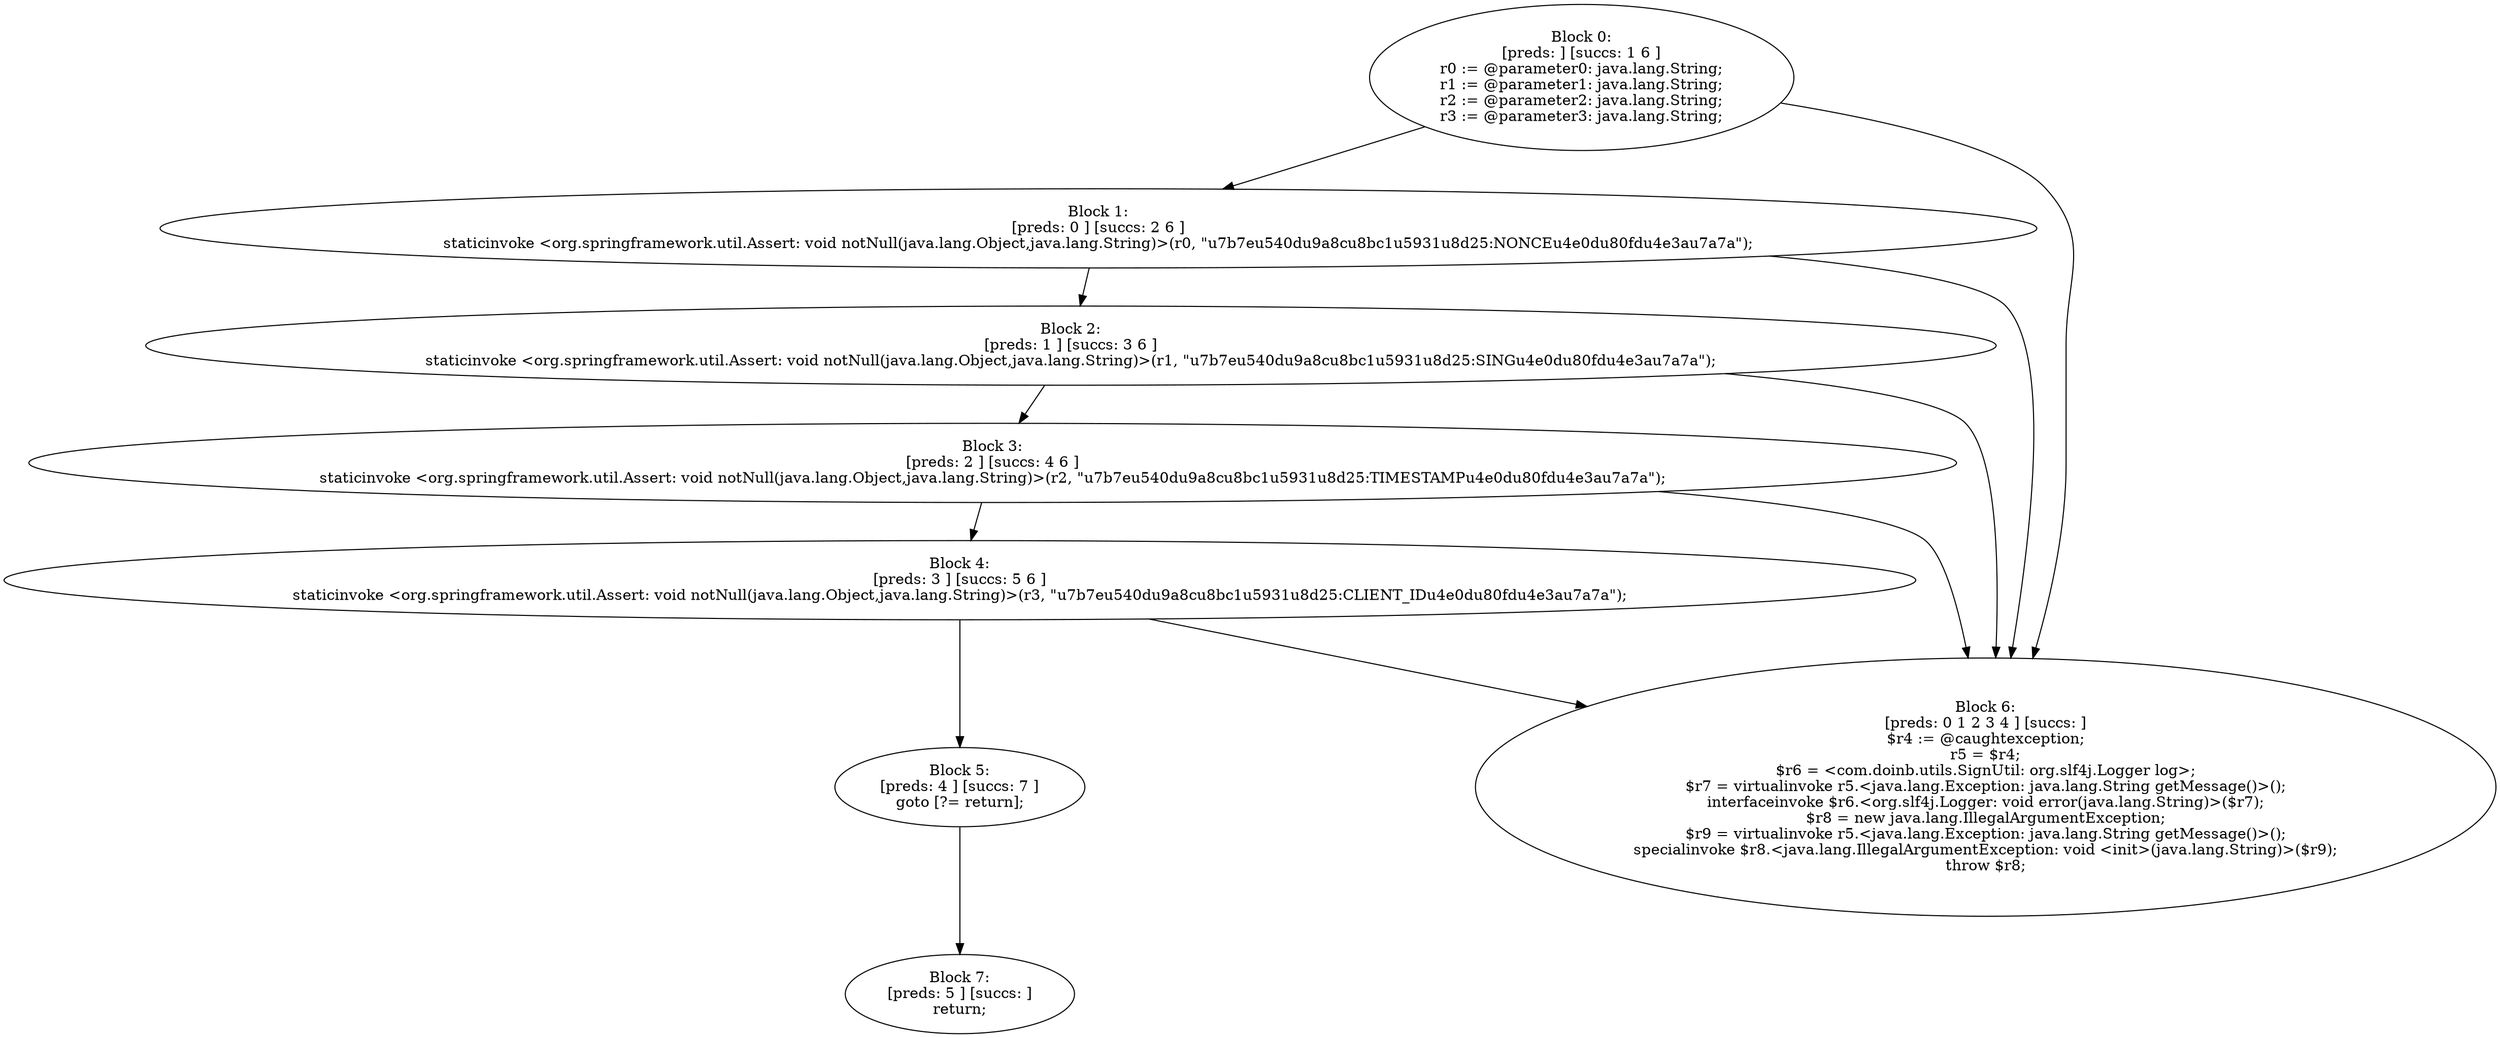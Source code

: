 digraph "unitGraph" {
    "Block 0:
[preds: ] [succs: 1 6 ]
r0 := @parameter0: java.lang.String;
r1 := @parameter1: java.lang.String;
r2 := @parameter2: java.lang.String;
r3 := @parameter3: java.lang.String;
"
    "Block 1:
[preds: 0 ] [succs: 2 6 ]
staticinvoke <org.springframework.util.Assert: void notNull(java.lang.Object,java.lang.String)>(r0, \"\u7b7e\u540d\u9a8c\u8bc1\u5931\u8d25:NONCE\u4e0d\u80fd\u4e3a\u7a7a\");
"
    "Block 2:
[preds: 1 ] [succs: 3 6 ]
staticinvoke <org.springframework.util.Assert: void notNull(java.lang.Object,java.lang.String)>(r1, \"\u7b7e\u540d\u9a8c\u8bc1\u5931\u8d25:SING\u4e0d\u80fd\u4e3a\u7a7a\");
"
    "Block 3:
[preds: 2 ] [succs: 4 6 ]
staticinvoke <org.springframework.util.Assert: void notNull(java.lang.Object,java.lang.String)>(r2, \"\u7b7e\u540d\u9a8c\u8bc1\u5931\u8d25:TIMESTAMP\u4e0d\u80fd\u4e3a\u7a7a\");
"
    "Block 4:
[preds: 3 ] [succs: 5 6 ]
staticinvoke <org.springframework.util.Assert: void notNull(java.lang.Object,java.lang.String)>(r3, \"\u7b7e\u540d\u9a8c\u8bc1\u5931\u8d25:CLIENT_ID\u4e0d\u80fd\u4e3a\u7a7a\");
"
    "Block 5:
[preds: 4 ] [succs: 7 ]
goto [?= return];
"
    "Block 6:
[preds: 0 1 2 3 4 ] [succs: ]
$r4 := @caughtexception;
r5 = $r4;
$r6 = <com.doinb.utils.SignUtil: org.slf4j.Logger log>;
$r7 = virtualinvoke r5.<java.lang.Exception: java.lang.String getMessage()>();
interfaceinvoke $r6.<org.slf4j.Logger: void error(java.lang.String)>($r7);
$r8 = new java.lang.IllegalArgumentException;
$r9 = virtualinvoke r5.<java.lang.Exception: java.lang.String getMessage()>();
specialinvoke $r8.<java.lang.IllegalArgumentException: void <init>(java.lang.String)>($r9);
throw $r8;
"
    "Block 7:
[preds: 5 ] [succs: ]
return;
"
    "Block 0:
[preds: ] [succs: 1 6 ]
r0 := @parameter0: java.lang.String;
r1 := @parameter1: java.lang.String;
r2 := @parameter2: java.lang.String;
r3 := @parameter3: java.lang.String;
"->"Block 1:
[preds: 0 ] [succs: 2 6 ]
staticinvoke <org.springframework.util.Assert: void notNull(java.lang.Object,java.lang.String)>(r0, \"\u7b7e\u540d\u9a8c\u8bc1\u5931\u8d25:NONCE\u4e0d\u80fd\u4e3a\u7a7a\");
";
    "Block 0:
[preds: ] [succs: 1 6 ]
r0 := @parameter0: java.lang.String;
r1 := @parameter1: java.lang.String;
r2 := @parameter2: java.lang.String;
r3 := @parameter3: java.lang.String;
"->"Block 6:
[preds: 0 1 2 3 4 ] [succs: ]
$r4 := @caughtexception;
r5 = $r4;
$r6 = <com.doinb.utils.SignUtil: org.slf4j.Logger log>;
$r7 = virtualinvoke r5.<java.lang.Exception: java.lang.String getMessage()>();
interfaceinvoke $r6.<org.slf4j.Logger: void error(java.lang.String)>($r7);
$r8 = new java.lang.IllegalArgumentException;
$r9 = virtualinvoke r5.<java.lang.Exception: java.lang.String getMessage()>();
specialinvoke $r8.<java.lang.IllegalArgumentException: void <init>(java.lang.String)>($r9);
throw $r8;
";
    "Block 1:
[preds: 0 ] [succs: 2 6 ]
staticinvoke <org.springframework.util.Assert: void notNull(java.lang.Object,java.lang.String)>(r0, \"\u7b7e\u540d\u9a8c\u8bc1\u5931\u8d25:NONCE\u4e0d\u80fd\u4e3a\u7a7a\");
"->"Block 2:
[preds: 1 ] [succs: 3 6 ]
staticinvoke <org.springframework.util.Assert: void notNull(java.lang.Object,java.lang.String)>(r1, \"\u7b7e\u540d\u9a8c\u8bc1\u5931\u8d25:SING\u4e0d\u80fd\u4e3a\u7a7a\");
";
    "Block 1:
[preds: 0 ] [succs: 2 6 ]
staticinvoke <org.springframework.util.Assert: void notNull(java.lang.Object,java.lang.String)>(r0, \"\u7b7e\u540d\u9a8c\u8bc1\u5931\u8d25:NONCE\u4e0d\u80fd\u4e3a\u7a7a\");
"->"Block 6:
[preds: 0 1 2 3 4 ] [succs: ]
$r4 := @caughtexception;
r5 = $r4;
$r6 = <com.doinb.utils.SignUtil: org.slf4j.Logger log>;
$r7 = virtualinvoke r5.<java.lang.Exception: java.lang.String getMessage()>();
interfaceinvoke $r6.<org.slf4j.Logger: void error(java.lang.String)>($r7);
$r8 = new java.lang.IllegalArgumentException;
$r9 = virtualinvoke r5.<java.lang.Exception: java.lang.String getMessage()>();
specialinvoke $r8.<java.lang.IllegalArgumentException: void <init>(java.lang.String)>($r9);
throw $r8;
";
    "Block 2:
[preds: 1 ] [succs: 3 6 ]
staticinvoke <org.springframework.util.Assert: void notNull(java.lang.Object,java.lang.String)>(r1, \"\u7b7e\u540d\u9a8c\u8bc1\u5931\u8d25:SING\u4e0d\u80fd\u4e3a\u7a7a\");
"->"Block 3:
[preds: 2 ] [succs: 4 6 ]
staticinvoke <org.springframework.util.Assert: void notNull(java.lang.Object,java.lang.String)>(r2, \"\u7b7e\u540d\u9a8c\u8bc1\u5931\u8d25:TIMESTAMP\u4e0d\u80fd\u4e3a\u7a7a\");
";
    "Block 2:
[preds: 1 ] [succs: 3 6 ]
staticinvoke <org.springframework.util.Assert: void notNull(java.lang.Object,java.lang.String)>(r1, \"\u7b7e\u540d\u9a8c\u8bc1\u5931\u8d25:SING\u4e0d\u80fd\u4e3a\u7a7a\");
"->"Block 6:
[preds: 0 1 2 3 4 ] [succs: ]
$r4 := @caughtexception;
r5 = $r4;
$r6 = <com.doinb.utils.SignUtil: org.slf4j.Logger log>;
$r7 = virtualinvoke r5.<java.lang.Exception: java.lang.String getMessage()>();
interfaceinvoke $r6.<org.slf4j.Logger: void error(java.lang.String)>($r7);
$r8 = new java.lang.IllegalArgumentException;
$r9 = virtualinvoke r5.<java.lang.Exception: java.lang.String getMessage()>();
specialinvoke $r8.<java.lang.IllegalArgumentException: void <init>(java.lang.String)>($r9);
throw $r8;
";
    "Block 3:
[preds: 2 ] [succs: 4 6 ]
staticinvoke <org.springframework.util.Assert: void notNull(java.lang.Object,java.lang.String)>(r2, \"\u7b7e\u540d\u9a8c\u8bc1\u5931\u8d25:TIMESTAMP\u4e0d\u80fd\u4e3a\u7a7a\");
"->"Block 4:
[preds: 3 ] [succs: 5 6 ]
staticinvoke <org.springframework.util.Assert: void notNull(java.lang.Object,java.lang.String)>(r3, \"\u7b7e\u540d\u9a8c\u8bc1\u5931\u8d25:CLIENT_ID\u4e0d\u80fd\u4e3a\u7a7a\");
";
    "Block 3:
[preds: 2 ] [succs: 4 6 ]
staticinvoke <org.springframework.util.Assert: void notNull(java.lang.Object,java.lang.String)>(r2, \"\u7b7e\u540d\u9a8c\u8bc1\u5931\u8d25:TIMESTAMP\u4e0d\u80fd\u4e3a\u7a7a\");
"->"Block 6:
[preds: 0 1 2 3 4 ] [succs: ]
$r4 := @caughtexception;
r5 = $r4;
$r6 = <com.doinb.utils.SignUtil: org.slf4j.Logger log>;
$r7 = virtualinvoke r5.<java.lang.Exception: java.lang.String getMessage()>();
interfaceinvoke $r6.<org.slf4j.Logger: void error(java.lang.String)>($r7);
$r8 = new java.lang.IllegalArgumentException;
$r9 = virtualinvoke r5.<java.lang.Exception: java.lang.String getMessage()>();
specialinvoke $r8.<java.lang.IllegalArgumentException: void <init>(java.lang.String)>($r9);
throw $r8;
";
    "Block 4:
[preds: 3 ] [succs: 5 6 ]
staticinvoke <org.springframework.util.Assert: void notNull(java.lang.Object,java.lang.String)>(r3, \"\u7b7e\u540d\u9a8c\u8bc1\u5931\u8d25:CLIENT_ID\u4e0d\u80fd\u4e3a\u7a7a\");
"->"Block 5:
[preds: 4 ] [succs: 7 ]
goto [?= return];
";
    "Block 4:
[preds: 3 ] [succs: 5 6 ]
staticinvoke <org.springframework.util.Assert: void notNull(java.lang.Object,java.lang.String)>(r3, \"\u7b7e\u540d\u9a8c\u8bc1\u5931\u8d25:CLIENT_ID\u4e0d\u80fd\u4e3a\u7a7a\");
"->"Block 6:
[preds: 0 1 2 3 4 ] [succs: ]
$r4 := @caughtexception;
r5 = $r4;
$r6 = <com.doinb.utils.SignUtil: org.slf4j.Logger log>;
$r7 = virtualinvoke r5.<java.lang.Exception: java.lang.String getMessage()>();
interfaceinvoke $r6.<org.slf4j.Logger: void error(java.lang.String)>($r7);
$r8 = new java.lang.IllegalArgumentException;
$r9 = virtualinvoke r5.<java.lang.Exception: java.lang.String getMessage()>();
specialinvoke $r8.<java.lang.IllegalArgumentException: void <init>(java.lang.String)>($r9);
throw $r8;
";
    "Block 5:
[preds: 4 ] [succs: 7 ]
goto [?= return];
"->"Block 7:
[preds: 5 ] [succs: ]
return;
";
}
